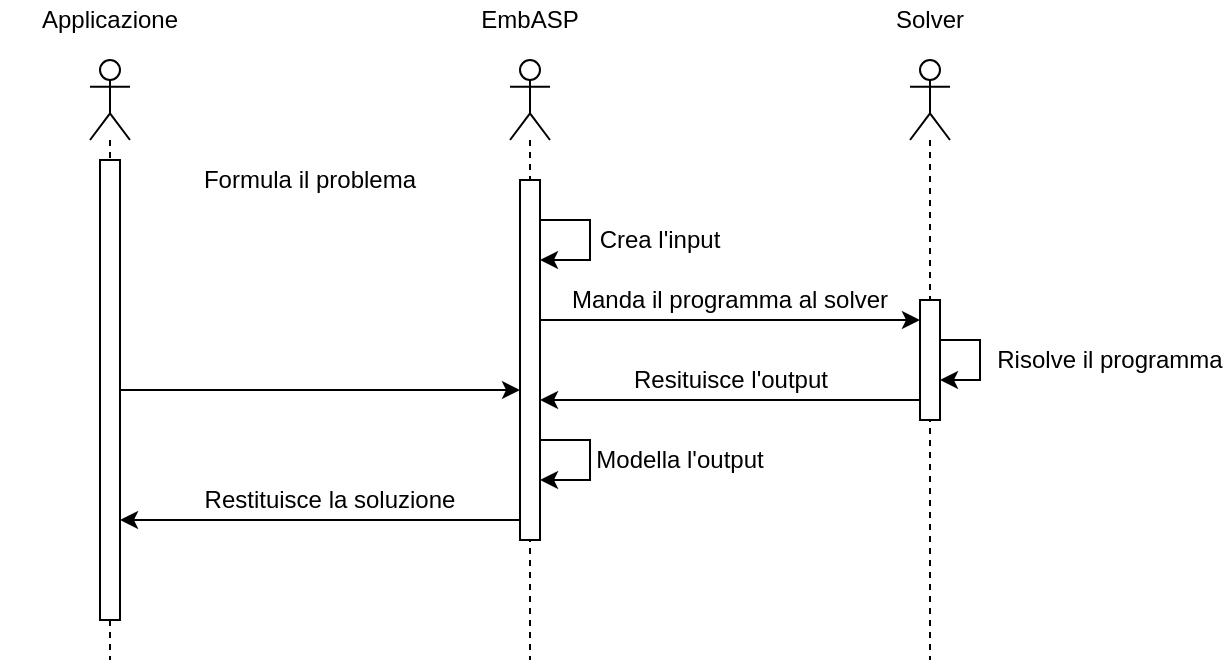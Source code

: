 <mxfile version="13.1.3" type="device"><diagram name="Page-1" id="13e1069c-82ec-6db2-03f1-153e76fe0fe0"><mxGraphModel dx="875" dy="360" grid="1" gridSize="10" guides="1" tooltips="1" connect="1" arrows="1" fold="1" page="1" pageScale="1" pageWidth="1100" pageHeight="850" background="#ffffff" math="0" shadow="0"><root><mxCell id="0"/><mxCell id="1" parent="0"/><mxCell id="sN4Hxyf3pehJJ4WWkJcs-11" value="" style="shape=umlLifeline;participant=umlActor;perimeter=lifelinePerimeter;whiteSpace=wrap;html=1;container=1;collapsible=0;recursiveResize=0;verticalAlign=top;spacingTop=36;labelBackgroundColor=#ffffff;outlineConnect=0;" vertex="1" parent="1"><mxGeometry x="130" y="80" width="20" height="300" as="geometry"/></mxCell><mxCell id="sN4Hxyf3pehJJ4WWkJcs-32" value="" style="html=1;points=[];perimeter=orthogonalPerimeter;" vertex="1" parent="sN4Hxyf3pehJJ4WWkJcs-11"><mxGeometry x="5" y="50" width="10" height="230" as="geometry"/></mxCell><mxCell id="sN4Hxyf3pehJJ4WWkJcs-12" value="" style="shape=umlLifeline;participant=umlActor;perimeter=lifelinePerimeter;whiteSpace=wrap;html=1;container=1;collapsible=0;recursiveResize=0;verticalAlign=top;spacingTop=36;labelBackgroundColor=#ffffff;outlineConnect=0;" vertex="1" parent="1"><mxGeometry x="340" y="80" width="20" height="300" as="geometry"/></mxCell><mxCell id="sN4Hxyf3pehJJ4WWkJcs-33" value="" style="html=1;points=[];perimeter=orthogonalPerimeter;" vertex="1" parent="sN4Hxyf3pehJJ4WWkJcs-12"><mxGeometry x="5" y="60" width="10" height="180" as="geometry"/></mxCell><mxCell id="sN4Hxyf3pehJJ4WWkJcs-38" style="edgeStyle=orthogonalEdgeStyle;rounded=0;orthogonalLoop=1;jettySize=auto;html=1;" edge="1" parent="sN4Hxyf3pehJJ4WWkJcs-12" source="sN4Hxyf3pehJJ4WWkJcs-33" target="sN4Hxyf3pehJJ4WWkJcs-33"><mxGeometry relative="1" as="geometry"><Array as="points"><mxPoint x="40" y="80"/><mxPoint x="30" y="100"/></Array></mxGeometry></mxCell><mxCell id="sN4Hxyf3pehJJ4WWkJcs-43" style="edgeStyle=orthogonalEdgeStyle;rounded=0;orthogonalLoop=1;jettySize=auto;html=1;" edge="1" parent="sN4Hxyf3pehJJ4WWkJcs-12" source="sN4Hxyf3pehJJ4WWkJcs-33" target="sN4Hxyf3pehJJ4WWkJcs-33"><mxGeometry relative="1" as="geometry"><Array as="points"><mxPoint x="40" y="190"/><mxPoint x="40" y="210"/></Array></mxGeometry></mxCell><mxCell id="sN4Hxyf3pehJJ4WWkJcs-13" value="" style="shape=umlLifeline;participant=umlActor;perimeter=lifelinePerimeter;whiteSpace=wrap;html=1;container=1;collapsible=0;recursiveResize=0;verticalAlign=top;spacingTop=36;labelBackgroundColor=#ffffff;outlineConnect=0;" vertex="1" parent="1"><mxGeometry x="540" y="80" width="20" height="300" as="geometry"/></mxCell><mxCell id="sN4Hxyf3pehJJ4WWkJcs-34" value="" style="html=1;points=[];perimeter=orthogonalPerimeter;" vertex="1" parent="sN4Hxyf3pehJJ4WWkJcs-13"><mxGeometry x="5" y="120" width="10" height="60" as="geometry"/></mxCell><mxCell id="sN4Hxyf3pehJJ4WWkJcs-40" style="edgeStyle=orthogonalEdgeStyle;rounded=0;orthogonalLoop=1;jettySize=auto;html=1;" edge="1" parent="sN4Hxyf3pehJJ4WWkJcs-13" source="sN4Hxyf3pehJJ4WWkJcs-34" target="sN4Hxyf3pehJJ4WWkJcs-34"><mxGeometry relative="1" as="geometry"/></mxCell><mxCell id="sN4Hxyf3pehJJ4WWkJcs-14" value="Applicazione" style="text;html=1;strokeColor=none;fillColor=none;align=center;verticalAlign=middle;whiteSpace=wrap;rounded=0;" vertex="1" parent="1"><mxGeometry x="85" y="50" width="110" height="20" as="geometry"/></mxCell><mxCell id="sN4Hxyf3pehJJ4WWkJcs-15" value="EmbASP" style="text;html=1;strokeColor=none;fillColor=none;align=center;verticalAlign=middle;whiteSpace=wrap;rounded=0;" vertex="1" parent="1"><mxGeometry x="320" y="50" width="60" height="20" as="geometry"/></mxCell><mxCell id="sN4Hxyf3pehJJ4WWkJcs-16" value="Solver" style="text;html=1;strokeColor=none;fillColor=none;align=center;verticalAlign=middle;whiteSpace=wrap;rounded=0;" vertex="1" parent="1"><mxGeometry x="530" y="50" width="40" height="20" as="geometry"/></mxCell><mxCell id="sN4Hxyf3pehJJ4WWkJcs-21" value="Crea l'input" style="text;html=1;strokeColor=none;fillColor=none;align=center;verticalAlign=middle;whiteSpace=wrap;rounded=0;" vertex="1" parent="1"><mxGeometry x="370" y="160" width="90" height="20" as="geometry"/></mxCell><mxCell id="sN4Hxyf3pehJJ4WWkJcs-23" value="Manda il programma al solver" style="text;html=1;strokeColor=none;fillColor=none;align=center;verticalAlign=middle;whiteSpace=wrap;rounded=0;" vertex="1" parent="1"><mxGeometry x="350" y="190" width="200" height="20" as="geometry"/></mxCell><mxCell id="sN4Hxyf3pehJJ4WWkJcs-25" value="Risolve il programma" style="text;html=1;strokeColor=none;fillColor=none;align=center;verticalAlign=middle;whiteSpace=wrap;rounded=0;" vertex="1" parent="1"><mxGeometry x="580" y="220" width="120" height="20" as="geometry"/></mxCell><mxCell id="sN4Hxyf3pehJJ4WWkJcs-27" value="Resituisce l'output" style="text;html=1;strokeColor=none;fillColor=none;align=center;verticalAlign=middle;whiteSpace=wrap;rounded=0;" vertex="1" parent="1"><mxGeometry x="397.5" y="230" width="105" height="20" as="geometry"/></mxCell><mxCell id="sN4Hxyf3pehJJ4WWkJcs-29" value="Modella l'output" style="text;html=1;strokeColor=none;fillColor=none;align=center;verticalAlign=middle;whiteSpace=wrap;rounded=0;" vertex="1" parent="1"><mxGeometry x="380" y="270" width="90" height="20" as="geometry"/></mxCell><mxCell id="sN4Hxyf3pehJJ4WWkJcs-31" value="Restituisce la soluzione" style="text;html=1;strokeColor=none;fillColor=none;align=center;verticalAlign=middle;whiteSpace=wrap;rounded=0;" vertex="1" parent="1"><mxGeometry x="180" y="290" width="140" height="20" as="geometry"/></mxCell><mxCell id="sN4Hxyf3pehJJ4WWkJcs-39" style="edgeStyle=orthogonalEdgeStyle;rounded=0;orthogonalLoop=1;jettySize=auto;html=1;" edge="1" parent="1" source="sN4Hxyf3pehJJ4WWkJcs-33" target="sN4Hxyf3pehJJ4WWkJcs-34"><mxGeometry relative="1" as="geometry"><Array as="points"><mxPoint x="470" y="210"/><mxPoint x="470" y="210"/></Array></mxGeometry></mxCell><mxCell id="sN4Hxyf3pehJJ4WWkJcs-41" style="edgeStyle=orthogonalEdgeStyle;rounded=0;orthogonalLoop=1;jettySize=auto;html=1;" edge="1" parent="1" source="sN4Hxyf3pehJJ4WWkJcs-32" target="sN4Hxyf3pehJJ4WWkJcs-33"><mxGeometry relative="1" as="geometry"><Array as="points"><mxPoint x="345" y="150"/><mxPoint x="345" y="150"/></Array></mxGeometry></mxCell><mxCell id="sN4Hxyf3pehJJ4WWkJcs-42" style="edgeStyle=orthogonalEdgeStyle;rounded=0;orthogonalLoop=1;jettySize=auto;html=1;" edge="1" parent="1" source="sN4Hxyf3pehJJ4WWkJcs-34" target="sN4Hxyf3pehJJ4WWkJcs-33"><mxGeometry relative="1" as="geometry"><Array as="points"><mxPoint x="450" y="250"/><mxPoint x="450" y="250"/></Array></mxGeometry></mxCell><mxCell id="sN4Hxyf3pehJJ4WWkJcs-47" style="edgeStyle=orthogonalEdgeStyle;rounded=0;orthogonalLoop=1;jettySize=auto;html=1;" edge="1" parent="1" source="sN4Hxyf3pehJJ4WWkJcs-33"><mxGeometry relative="1" as="geometry"><mxPoint x="145" y="310" as="targetPoint"/><Array as="points"><mxPoint x="145" y="310"/></Array></mxGeometry></mxCell><mxCell id="sN4Hxyf3pehJJ4WWkJcs-48" value="Formula il problema" style="text;html=1;strokeColor=none;fillColor=none;align=center;verticalAlign=middle;whiteSpace=wrap;rounded=0;" vertex="1" parent="1"><mxGeometry x="180" y="130" width="120" height="20" as="geometry"/></mxCell></root></mxGraphModel></diagram></mxfile>